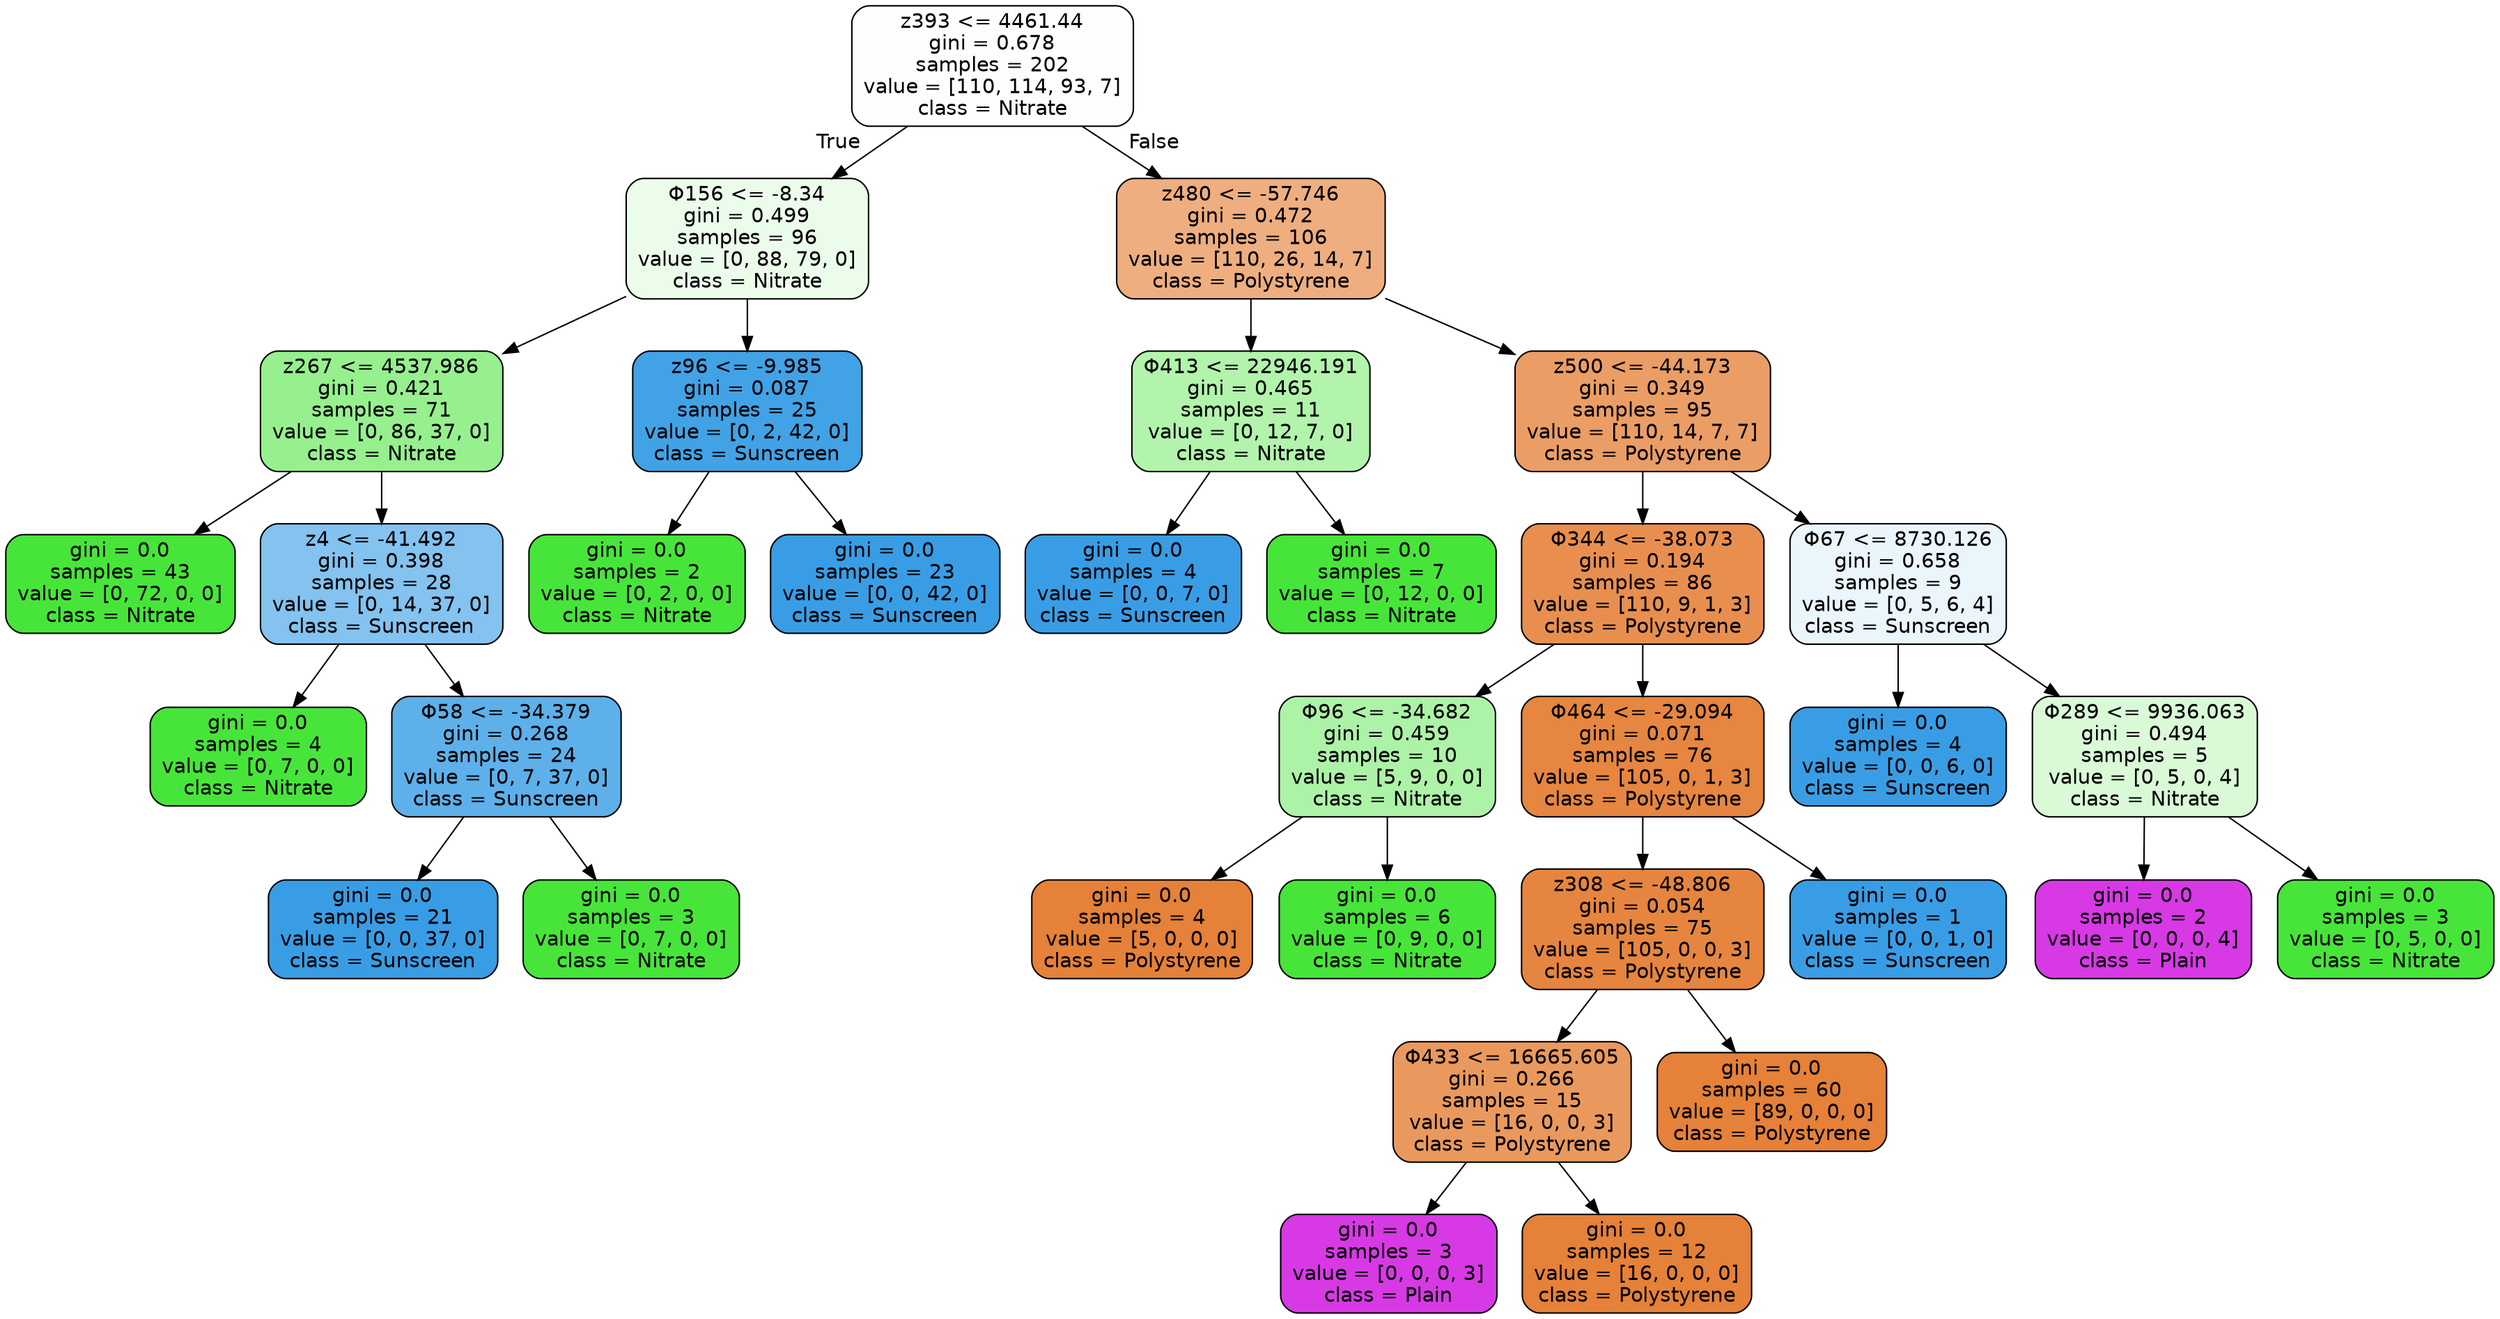 digraph Tree {
node [shape=box, style="filled, rounded", color="black", fontname="helvetica"] ;
edge [fontname="helvetica"] ;
0 [label="z393 <= 4461.44\ngini = 0.678\nsamples = 202\nvalue = [110, 114, 93, 7]\nclass = Nitrate", fillcolor="#fcfffb"] ;
1 [label="Φ156 <= -8.34\ngini = 0.499\nsamples = 96\nvalue = [0, 88, 79, 0]\nclass = Nitrate", fillcolor="#ecfceb"] ;
0 -> 1 [labeldistance=2.5, labelangle=45, headlabel="True"] ;
2 [label="z267 <= 4537.986\ngini = 0.421\nsamples = 71\nvalue = [0, 86, 37, 0]\nclass = Nitrate", fillcolor="#96f08e"] ;
1 -> 2 ;
3 [label="gini = 0.0\nsamples = 43\nvalue = [0, 72, 0, 0]\nclass = Nitrate", fillcolor="#47e539"] ;
2 -> 3 ;
4 [label="z4 <= -41.492\ngini = 0.398\nsamples = 28\nvalue = [0, 14, 37, 0]\nclass = Sunscreen", fillcolor="#84c2ef"] ;
2 -> 4 ;
5 [label="gini = 0.0\nsamples = 4\nvalue = [0, 7, 0, 0]\nclass = Nitrate", fillcolor="#47e539"] ;
4 -> 5 ;
6 [label="Φ58 <= -34.379\ngini = 0.268\nsamples = 24\nvalue = [0, 7, 37, 0]\nclass = Sunscreen", fillcolor="#5eb0ea"] ;
4 -> 6 ;
7 [label="gini = 0.0\nsamples = 21\nvalue = [0, 0, 37, 0]\nclass = Sunscreen", fillcolor="#399de5"] ;
6 -> 7 ;
8 [label="gini = 0.0\nsamples = 3\nvalue = [0, 7, 0, 0]\nclass = Nitrate", fillcolor="#47e539"] ;
6 -> 8 ;
9 [label="z96 <= -9.985\ngini = 0.087\nsamples = 25\nvalue = [0, 2, 42, 0]\nclass = Sunscreen", fillcolor="#42a2e6"] ;
1 -> 9 ;
10 [label="gini = 0.0\nsamples = 2\nvalue = [0, 2, 0, 0]\nclass = Nitrate", fillcolor="#47e539"] ;
9 -> 10 ;
11 [label="gini = 0.0\nsamples = 23\nvalue = [0, 0, 42, 0]\nclass = Sunscreen", fillcolor="#399de5"] ;
9 -> 11 ;
12 [label="z480 <= -57.746\ngini = 0.472\nsamples = 106\nvalue = [110, 26, 14, 7]\nclass = Polystyrene", fillcolor="#eeae80"] ;
0 -> 12 [labeldistance=2.5, labelangle=-45, headlabel="False"] ;
13 [label="Φ413 <= 22946.191\ngini = 0.465\nsamples = 11\nvalue = [0, 12, 7, 0]\nclass = Nitrate", fillcolor="#b2f4ac"] ;
12 -> 13 ;
14 [label="gini = 0.0\nsamples = 4\nvalue = [0, 0, 7, 0]\nclass = Sunscreen", fillcolor="#399de5"] ;
13 -> 14 ;
15 [label="gini = 0.0\nsamples = 7\nvalue = [0, 12, 0, 0]\nclass = Nitrate", fillcolor="#47e539"] ;
13 -> 15 ;
16 [label="z500 <= -44.173\ngini = 0.349\nsamples = 95\nvalue = [110, 14, 7, 7]\nclass = Polystyrene", fillcolor="#eb9d66"] ;
12 -> 16 ;
17 [label="Φ344 <= -38.073\ngini = 0.194\nsamples = 86\nvalue = [110, 9, 1, 3]\nclass = Polystyrene", fillcolor="#e88f50"] ;
16 -> 17 ;
18 [label="Φ96 <= -34.682\ngini = 0.459\nsamples = 10\nvalue = [5, 9, 0, 0]\nclass = Nitrate", fillcolor="#adf3a7"] ;
17 -> 18 ;
19 [label="gini = 0.0\nsamples = 4\nvalue = [5, 0, 0, 0]\nclass = Polystyrene", fillcolor="#e58139"] ;
18 -> 19 ;
20 [label="gini = 0.0\nsamples = 6\nvalue = [0, 9, 0, 0]\nclass = Nitrate", fillcolor="#47e539"] ;
18 -> 20 ;
21 [label="Φ464 <= -29.094\ngini = 0.071\nsamples = 76\nvalue = [105, 0, 1, 3]\nclass = Polystyrene", fillcolor="#e68640"] ;
17 -> 21 ;
22 [label="z308 <= -48.806\ngini = 0.054\nsamples = 75\nvalue = [105, 0, 0, 3]\nclass = Polystyrene", fillcolor="#e6853f"] ;
21 -> 22 ;
23 [label="Φ433 <= 16665.605\ngini = 0.266\nsamples = 15\nvalue = [16, 0, 0, 3]\nclass = Polystyrene", fillcolor="#ea995e"] ;
22 -> 23 ;
24 [label="gini = 0.0\nsamples = 3\nvalue = [0, 0, 0, 3]\nclass = Plain", fillcolor="#d739e5"] ;
23 -> 24 ;
25 [label="gini = 0.0\nsamples = 12\nvalue = [16, 0, 0, 0]\nclass = Polystyrene", fillcolor="#e58139"] ;
23 -> 25 ;
26 [label="gini = 0.0\nsamples = 60\nvalue = [89, 0, 0, 0]\nclass = Polystyrene", fillcolor="#e58139"] ;
22 -> 26 ;
27 [label="gini = 0.0\nsamples = 1\nvalue = [0, 0, 1, 0]\nclass = Sunscreen", fillcolor="#399de5"] ;
21 -> 27 ;
28 [label="Φ67 <= 8730.126\ngini = 0.658\nsamples = 9\nvalue = [0, 5, 6, 4]\nclass = Sunscreen", fillcolor="#ebf5fc"] ;
16 -> 28 ;
29 [label="gini = 0.0\nsamples = 4\nvalue = [0, 0, 6, 0]\nclass = Sunscreen", fillcolor="#399de5"] ;
28 -> 29 ;
30 [label="Φ289 <= 9936.063\ngini = 0.494\nsamples = 5\nvalue = [0, 5, 0, 4]\nclass = Nitrate", fillcolor="#dafad7"] ;
28 -> 30 ;
31 [label="gini = 0.0\nsamples = 2\nvalue = [0, 0, 0, 4]\nclass = Plain", fillcolor="#d739e5"] ;
30 -> 31 ;
32 [label="gini = 0.0\nsamples = 3\nvalue = [0, 5, 0, 0]\nclass = Nitrate", fillcolor="#47e539"] ;
30 -> 32 ;
}